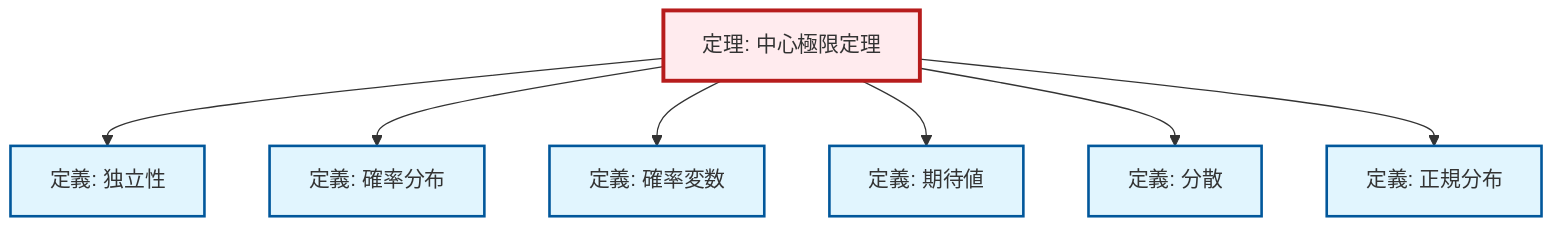 graph TD
    classDef definition fill:#e1f5fe,stroke:#01579b,stroke-width:2px
    classDef theorem fill:#f3e5f5,stroke:#4a148c,stroke-width:2px
    classDef axiom fill:#fff3e0,stroke:#e65100,stroke-width:2px
    classDef example fill:#e8f5e9,stroke:#1b5e20,stroke-width:2px
    classDef current fill:#ffebee,stroke:#b71c1c,stroke-width:3px
    def-probability-distribution["定義: 確率分布"]:::definition
    def-variance["定義: 分散"]:::definition
    def-normal-distribution["定義: 正規分布"]:::definition
    def-expectation["定義: 期待値"]:::definition
    def-random-variable["定義: 確率変数"]:::definition
    thm-central-limit["定理: 中心極限定理"]:::theorem
    def-independence["定義: 独立性"]:::definition
    thm-central-limit --> def-independence
    thm-central-limit --> def-probability-distribution
    thm-central-limit --> def-random-variable
    thm-central-limit --> def-expectation
    thm-central-limit --> def-variance
    thm-central-limit --> def-normal-distribution
    class thm-central-limit current